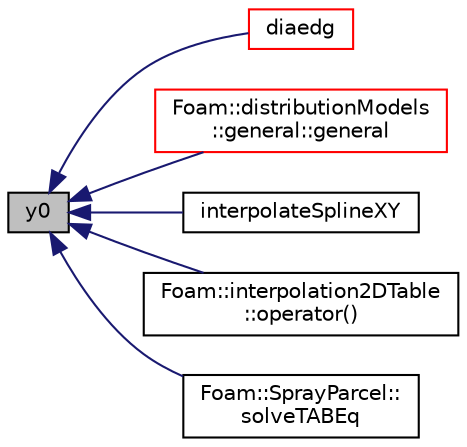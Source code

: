 digraph "y0"
{
  bgcolor="transparent";
  edge [fontname="Helvetica",fontsize="10",labelfontname="Helvetica",labelfontsize="10"];
  node [fontname="Helvetica",fontsize="10",shape=record];
  rankdir="LR";
  Node1 [label="y0",height=0.2,width=0.4,color="black", fillcolor="grey75", style="filled", fontcolor="black"];
  Node1 -> Node2 [dir="back",color="midnightblue",fontsize="10",style="solid",fontname="Helvetica"];
  Node2 [label="diaedg",height=0.2,width=0.4,color="red",URL="$a07497.html#ac8cde747098631791b7f8a846034aa1a"];
  Node1 -> Node3 [dir="back",color="midnightblue",fontsize="10",style="solid",fontname="Helvetica"];
  Node3 [label="Foam::distributionModels\l::general::general",height=0.2,width=0.4,color="red",URL="$a00908.html#a11b13bf35967676623bc465725ff24d2",tooltip="Construct from components. "];
  Node1 -> Node4 [dir="back",color="midnightblue",fontsize="10",style="solid",fontname="Helvetica"];
  Node4 [label="interpolateSplineXY",height=0.2,width=0.4,color="black",URL="$a10725.html#aa393e7bdf1e889b32e8903246ef98ddb"];
  Node1 -> Node5 [dir="back",color="midnightblue",fontsize="10",style="solid",fontname="Helvetica"];
  Node5 [label="Foam::interpolation2DTable\l::operator()",height=0.2,width=0.4,color="black",URL="$a01152.html#a9ab0f39aa8de2f2f58ecabbbff38221e",tooltip="Return an interpolated value. "];
  Node1 -> Node6 [dir="back",color="midnightblue",fontsize="10",style="solid",fontname="Helvetica"];
  Node6 [label="Foam::SprayParcel::\lsolveTABEq",height=0.2,width=0.4,color="black",URL="$a02408.html#a7935951deed5d629b5c37f2fd23ef3ca",tooltip="Solve the TAB equation. "];
}
